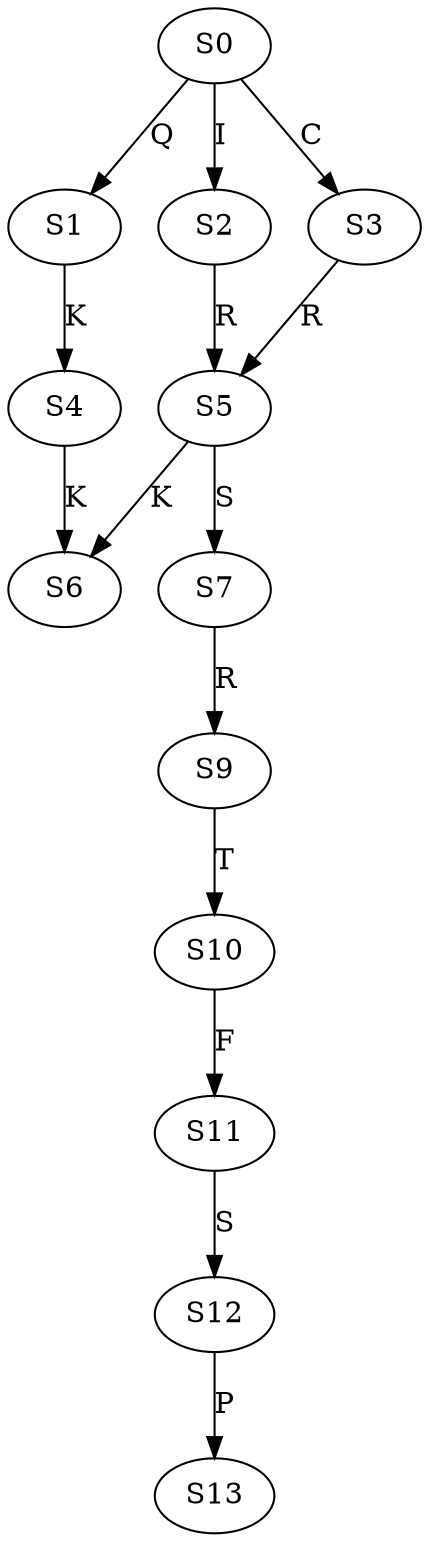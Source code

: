 strict digraph  {
	S0 -> S1 [ label = Q ];
	S0 -> S2 [ label = I ];
	S0 -> S3 [ label = C ];
	S1 -> S4 [ label = K ];
	S2 -> S5 [ label = R ];
	S3 -> S5 [ label = R ];
	S4 -> S6 [ label = K ];
	S5 -> S6 [ label = K ];
	S5 -> S7 [ label = S ];
	S7 -> S9 [ label = R ];
	S9 -> S10 [ label = T ];
	S10 -> S11 [ label = F ];
	S11 -> S12 [ label = S ];
	S12 -> S13 [ label = P ];
}
